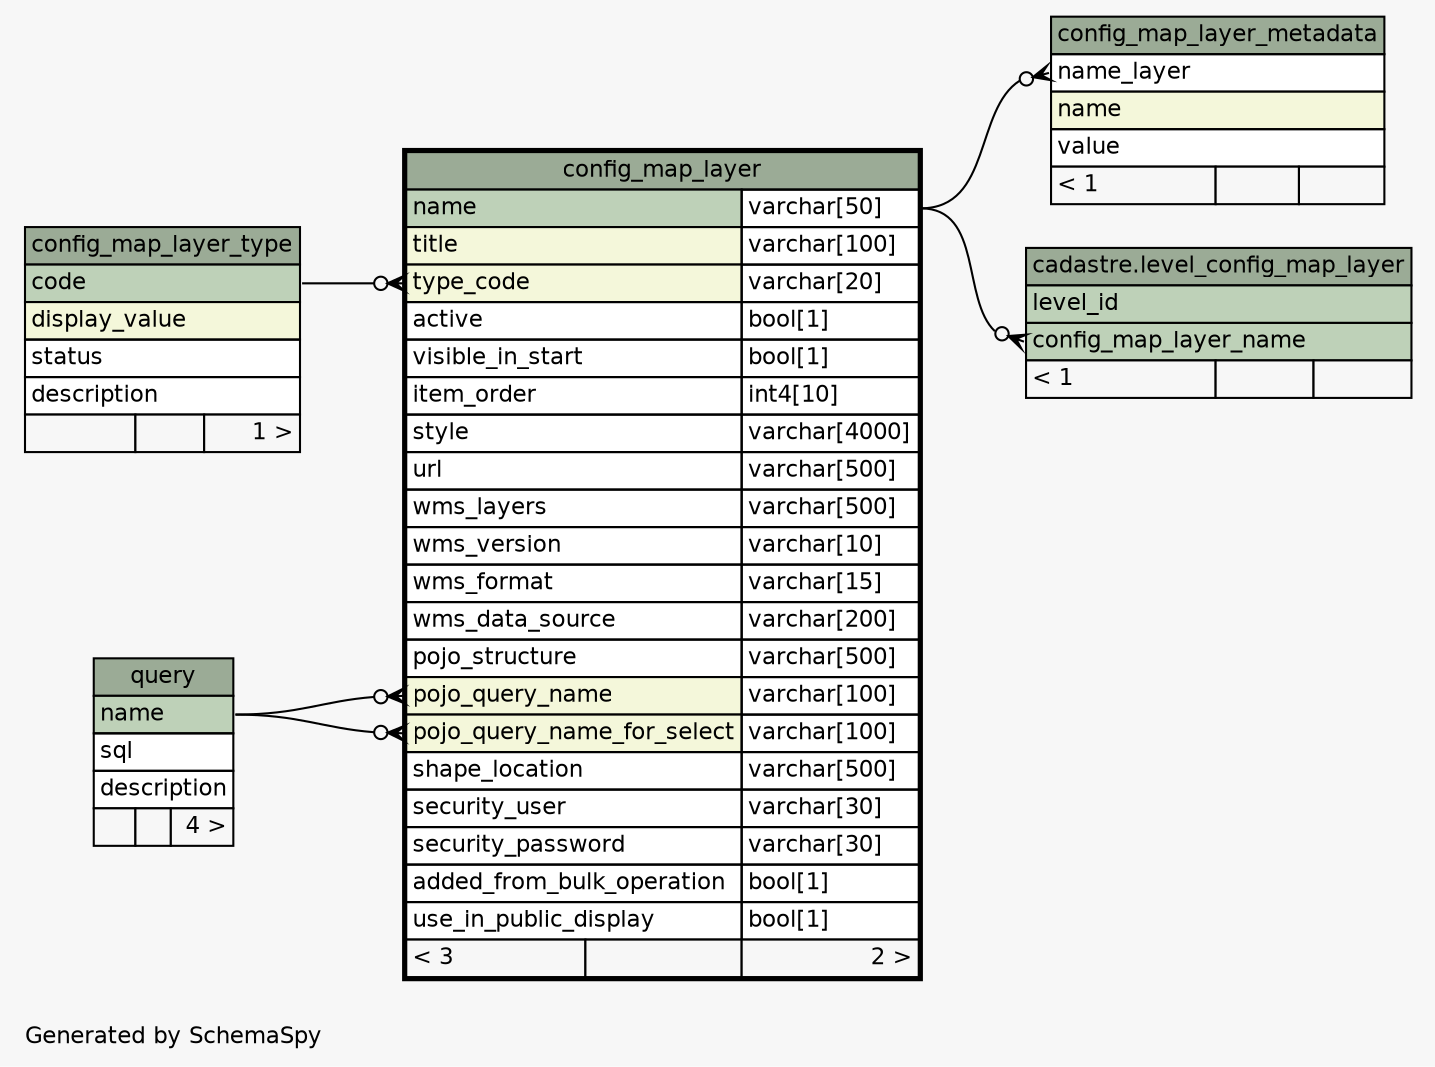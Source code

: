 // dot 2.36.0 on Windows 8 6.2
// SchemaSpy rev 590
digraph "oneDegreeRelationshipsDiagram" {
  graph [
    rankdir="RL"
    bgcolor="#f7f7f7"
    label="\nGenerated by SchemaSpy"
    labeljust="l"
    nodesep="0.18"
    ranksep="0.46"
    fontname="Helvetica"
    fontsize="11"
  ];
  node [
    fontname="Helvetica"
    fontsize="11"
    shape="plaintext"
  ];
  edge [
    arrowsize="0.8"
  ];
  "config_map_layer":"pojo_query_name":w -> "query":"name":e [arrowhead=none dir=back arrowtail=crowodot];
  "config_map_layer":"pojo_query_name_for_select":w -> "query":"name":e [arrowhead=none dir=back arrowtail=crowodot];
  "config_map_layer":"type_code":w -> "config_map_layer_type":"code":e [arrowhead=none dir=back arrowtail=crowodot];
  "config_map_layer_metadata":"name_layer":w -> "config_map_layer":"name.type":e [arrowhead=none dir=back arrowtail=crowodot];
  "cadastre.level_config_map_layer":"config_map_layer_name":w -> "config_map_layer":"name.type":e [arrowhead=none dir=back arrowtail=crowodot];
  "config_map_layer" [
    label=<
    <TABLE BORDER="2" CELLBORDER="1" CELLSPACING="0" BGCOLOR="#ffffff">
      <TR><TD COLSPAN="3" BGCOLOR="#9bab96" ALIGN="CENTER">config_map_layer</TD></TR>
      <TR><TD PORT="name" COLSPAN="2" BGCOLOR="#bed1b8" ALIGN="LEFT">name</TD><TD PORT="name.type" ALIGN="LEFT">varchar[50]</TD></TR>
      <TR><TD PORT="title" COLSPAN="2" BGCOLOR="#f4f7da" ALIGN="LEFT">title</TD><TD PORT="title.type" ALIGN="LEFT">varchar[100]</TD></TR>
      <TR><TD PORT="type_code" COLSPAN="2" BGCOLOR="#f4f7da" ALIGN="LEFT">type_code</TD><TD PORT="type_code.type" ALIGN="LEFT">varchar[20]</TD></TR>
      <TR><TD PORT="active" COLSPAN="2" ALIGN="LEFT">active</TD><TD PORT="active.type" ALIGN="LEFT">bool[1]</TD></TR>
      <TR><TD PORT="visible_in_start" COLSPAN="2" ALIGN="LEFT">visible_in_start</TD><TD PORT="visible_in_start.type" ALIGN="LEFT">bool[1]</TD></TR>
      <TR><TD PORT="item_order" COLSPAN="2" ALIGN="LEFT">item_order</TD><TD PORT="item_order.type" ALIGN="LEFT">int4[10]</TD></TR>
      <TR><TD PORT="style" COLSPAN="2" ALIGN="LEFT">style</TD><TD PORT="style.type" ALIGN="LEFT">varchar[4000]</TD></TR>
      <TR><TD PORT="url" COLSPAN="2" ALIGN="LEFT">url</TD><TD PORT="url.type" ALIGN="LEFT">varchar[500]</TD></TR>
      <TR><TD PORT="wms_layers" COLSPAN="2" ALIGN="LEFT">wms_layers</TD><TD PORT="wms_layers.type" ALIGN="LEFT">varchar[500]</TD></TR>
      <TR><TD PORT="wms_version" COLSPAN="2" ALIGN="LEFT">wms_version</TD><TD PORT="wms_version.type" ALIGN="LEFT">varchar[10]</TD></TR>
      <TR><TD PORT="wms_format" COLSPAN="2" ALIGN="LEFT">wms_format</TD><TD PORT="wms_format.type" ALIGN="LEFT">varchar[15]</TD></TR>
      <TR><TD PORT="wms_data_source" COLSPAN="2" ALIGN="LEFT">wms_data_source</TD><TD PORT="wms_data_source.type" ALIGN="LEFT">varchar[200]</TD></TR>
      <TR><TD PORT="pojo_structure" COLSPAN="2" ALIGN="LEFT">pojo_structure</TD><TD PORT="pojo_structure.type" ALIGN="LEFT">varchar[500]</TD></TR>
      <TR><TD PORT="pojo_query_name" COLSPAN="2" BGCOLOR="#f4f7da" ALIGN="LEFT">pojo_query_name</TD><TD PORT="pojo_query_name.type" ALIGN="LEFT">varchar[100]</TD></TR>
      <TR><TD PORT="pojo_query_name_for_select" COLSPAN="2" BGCOLOR="#f4f7da" ALIGN="LEFT">pojo_query_name_for_select</TD><TD PORT="pojo_query_name_for_select.type" ALIGN="LEFT">varchar[100]</TD></TR>
      <TR><TD PORT="shape_location" COLSPAN="2" ALIGN="LEFT">shape_location</TD><TD PORT="shape_location.type" ALIGN="LEFT">varchar[500]</TD></TR>
      <TR><TD PORT="security_user" COLSPAN="2" ALIGN="LEFT">security_user</TD><TD PORT="security_user.type" ALIGN="LEFT">varchar[30]</TD></TR>
      <TR><TD PORT="security_password" COLSPAN="2" ALIGN="LEFT">security_password</TD><TD PORT="security_password.type" ALIGN="LEFT">varchar[30]</TD></TR>
      <TR><TD PORT="added_from_bulk_operation" COLSPAN="2" ALIGN="LEFT">added_from_bulk_operation</TD><TD PORT="added_from_bulk_operation.type" ALIGN="LEFT">bool[1]</TD></TR>
      <TR><TD PORT="use_in_public_display" COLSPAN="2" ALIGN="LEFT">use_in_public_display</TD><TD PORT="use_in_public_display.type" ALIGN="LEFT">bool[1]</TD></TR>
      <TR><TD ALIGN="LEFT" BGCOLOR="#f7f7f7">&lt; 3</TD><TD ALIGN="RIGHT" BGCOLOR="#f7f7f7">  </TD><TD ALIGN="RIGHT" BGCOLOR="#f7f7f7">2 &gt;</TD></TR>
    </TABLE>>
    URL="config_map_layer.html"
    tooltip="config_map_layer"
  ];
  "config_map_layer_metadata" [
    label=<
    <TABLE BORDER="0" CELLBORDER="1" CELLSPACING="0" BGCOLOR="#ffffff">
      <TR><TD COLSPAN="3" BGCOLOR="#9bab96" ALIGN="CENTER">config_map_layer_metadata</TD></TR>
      <TR><TD PORT="name_layer" COLSPAN="3" ALIGN="LEFT">name_layer</TD></TR>
      <TR><TD PORT="name" COLSPAN="3" BGCOLOR="#f4f7da" ALIGN="LEFT">name</TD></TR>
      <TR><TD PORT="value" COLSPAN="3" ALIGN="LEFT">value</TD></TR>
      <TR><TD ALIGN="LEFT" BGCOLOR="#f7f7f7">&lt; 1</TD><TD ALIGN="RIGHT" BGCOLOR="#f7f7f7">  </TD><TD ALIGN="RIGHT" BGCOLOR="#f7f7f7">  </TD></TR>
    </TABLE>>
    URL="config_map_layer_metadata.html"
    tooltip="config_map_layer_metadata"
  ];
  "config_map_layer_type" [
    label=<
    <TABLE BORDER="0" CELLBORDER="1" CELLSPACING="0" BGCOLOR="#ffffff">
      <TR><TD COLSPAN="3" BGCOLOR="#9bab96" ALIGN="CENTER">config_map_layer_type</TD></TR>
      <TR><TD PORT="code" COLSPAN="3" BGCOLOR="#bed1b8" ALIGN="LEFT">code</TD></TR>
      <TR><TD PORT="display_value" COLSPAN="3" BGCOLOR="#f4f7da" ALIGN="LEFT">display_value</TD></TR>
      <TR><TD PORT="status" COLSPAN="3" ALIGN="LEFT">status</TD></TR>
      <TR><TD PORT="description" COLSPAN="3" ALIGN="LEFT">description</TD></TR>
      <TR><TD ALIGN="LEFT" BGCOLOR="#f7f7f7">  </TD><TD ALIGN="RIGHT" BGCOLOR="#f7f7f7">  </TD><TD ALIGN="RIGHT" BGCOLOR="#f7f7f7">1 &gt;</TD></TR>
    </TABLE>>
    URL="config_map_layer_type.html"
    tooltip="config_map_layer_type"
  ];
  "cadastre.level_config_map_layer" [
    label=<
    <TABLE BORDER="0" CELLBORDER="1" CELLSPACING="0" BGCOLOR="#ffffff">
      <TR><TD COLSPAN="3" BGCOLOR="#9bab96" ALIGN="CENTER">cadastre.level_config_map_layer</TD></TR>
      <TR><TD PORT="level_id" COLSPAN="3" BGCOLOR="#bed1b8" ALIGN="LEFT">level_id</TD></TR>
      <TR><TD PORT="config_map_layer_name" COLSPAN="3" BGCOLOR="#bed1b8" ALIGN="LEFT">config_map_layer_name</TD></TR>
      <TR><TD ALIGN="LEFT" BGCOLOR="#f7f7f7">&lt; 1</TD><TD ALIGN="RIGHT" BGCOLOR="#f7f7f7">  </TD><TD ALIGN="RIGHT" BGCOLOR="#f7f7f7">  </TD></TR>
    </TABLE>>
    URL="../../cadastre/tables/level_config_map_layer.html"
    tooltip="cadastre.level_config_map_layer"
  ];
  "query" [
    label=<
    <TABLE BORDER="0" CELLBORDER="1" CELLSPACING="0" BGCOLOR="#ffffff">
      <TR><TD COLSPAN="3" BGCOLOR="#9bab96" ALIGN="CENTER">query</TD></TR>
      <TR><TD PORT="name" COLSPAN="3" BGCOLOR="#bed1b8" ALIGN="LEFT">name</TD></TR>
      <TR><TD PORT="sql" COLSPAN="3" ALIGN="LEFT">sql</TD></TR>
      <TR><TD PORT="description" COLSPAN="3" ALIGN="LEFT">description</TD></TR>
      <TR><TD ALIGN="LEFT" BGCOLOR="#f7f7f7">  </TD><TD ALIGN="RIGHT" BGCOLOR="#f7f7f7">  </TD><TD ALIGN="RIGHT" BGCOLOR="#f7f7f7">4 &gt;</TD></TR>
    </TABLE>>
    URL="query.html"
    tooltip="query"
  ];
}
